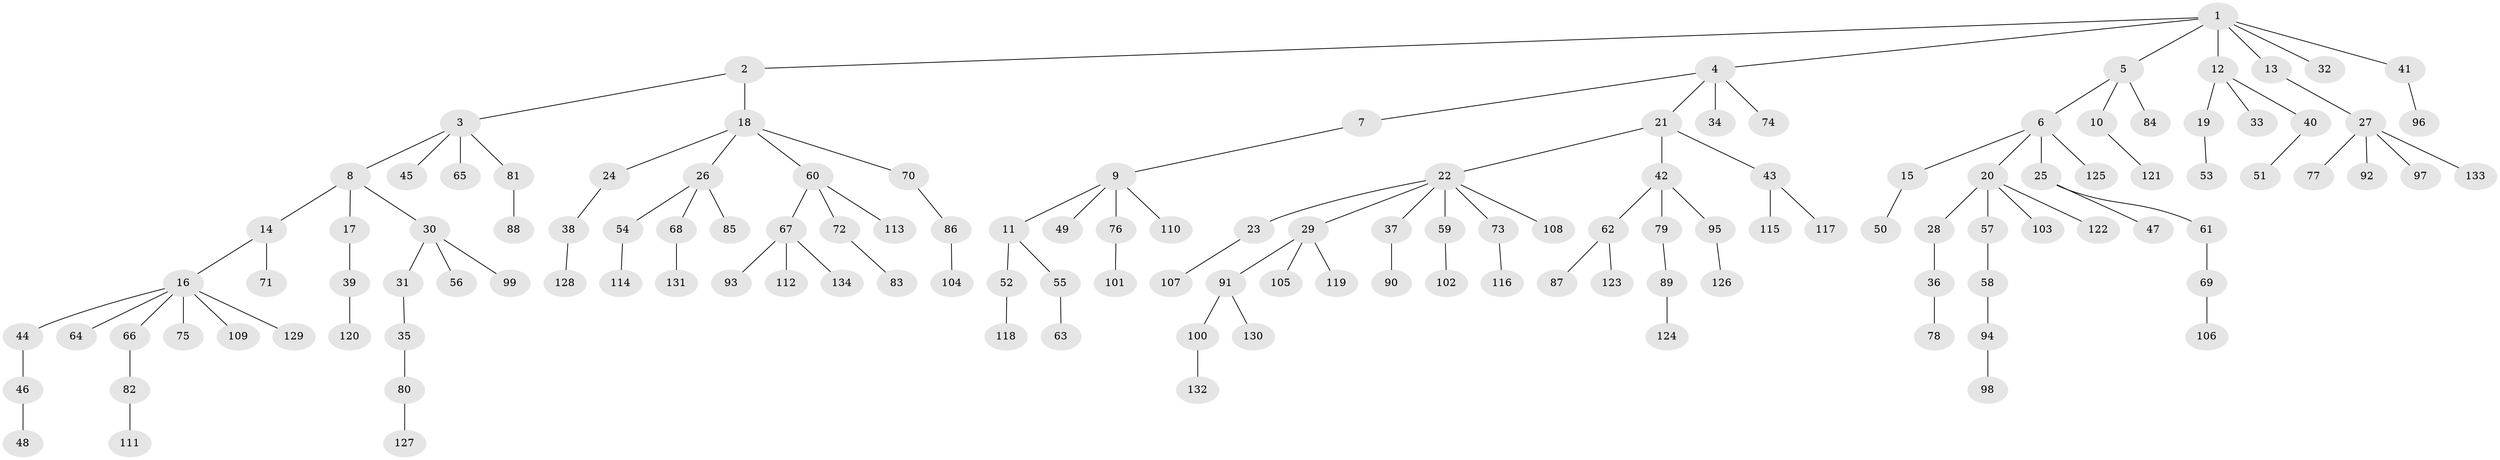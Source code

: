 // coarse degree distribution, {6: 0.037037037037037035, 3: 0.1111111111111111, 4: 0.1111111111111111, 2: 0.18518518518518517, 1: 0.5432098765432098, 5: 0.012345679012345678}
// Generated by graph-tools (version 1.1) at 2025/51/03/04/25 22:51:32]
// undirected, 134 vertices, 133 edges
graph export_dot {
  node [color=gray90,style=filled];
  1;
  2;
  3;
  4;
  5;
  6;
  7;
  8;
  9;
  10;
  11;
  12;
  13;
  14;
  15;
  16;
  17;
  18;
  19;
  20;
  21;
  22;
  23;
  24;
  25;
  26;
  27;
  28;
  29;
  30;
  31;
  32;
  33;
  34;
  35;
  36;
  37;
  38;
  39;
  40;
  41;
  42;
  43;
  44;
  45;
  46;
  47;
  48;
  49;
  50;
  51;
  52;
  53;
  54;
  55;
  56;
  57;
  58;
  59;
  60;
  61;
  62;
  63;
  64;
  65;
  66;
  67;
  68;
  69;
  70;
  71;
  72;
  73;
  74;
  75;
  76;
  77;
  78;
  79;
  80;
  81;
  82;
  83;
  84;
  85;
  86;
  87;
  88;
  89;
  90;
  91;
  92;
  93;
  94;
  95;
  96;
  97;
  98;
  99;
  100;
  101;
  102;
  103;
  104;
  105;
  106;
  107;
  108;
  109;
  110;
  111;
  112;
  113;
  114;
  115;
  116;
  117;
  118;
  119;
  120;
  121;
  122;
  123;
  124;
  125;
  126;
  127;
  128;
  129;
  130;
  131;
  132;
  133;
  134;
  1 -- 2;
  1 -- 4;
  1 -- 5;
  1 -- 12;
  1 -- 13;
  1 -- 32;
  1 -- 41;
  2 -- 3;
  2 -- 18;
  3 -- 8;
  3 -- 45;
  3 -- 65;
  3 -- 81;
  4 -- 7;
  4 -- 21;
  4 -- 34;
  4 -- 74;
  5 -- 6;
  5 -- 10;
  5 -- 84;
  6 -- 15;
  6 -- 20;
  6 -- 25;
  6 -- 125;
  7 -- 9;
  8 -- 14;
  8 -- 17;
  8 -- 30;
  9 -- 11;
  9 -- 49;
  9 -- 76;
  9 -- 110;
  10 -- 121;
  11 -- 52;
  11 -- 55;
  12 -- 19;
  12 -- 33;
  12 -- 40;
  13 -- 27;
  14 -- 16;
  14 -- 71;
  15 -- 50;
  16 -- 44;
  16 -- 64;
  16 -- 66;
  16 -- 75;
  16 -- 109;
  16 -- 129;
  17 -- 39;
  18 -- 24;
  18 -- 26;
  18 -- 60;
  18 -- 70;
  19 -- 53;
  20 -- 28;
  20 -- 57;
  20 -- 103;
  20 -- 122;
  21 -- 22;
  21 -- 42;
  21 -- 43;
  22 -- 23;
  22 -- 29;
  22 -- 37;
  22 -- 59;
  22 -- 73;
  22 -- 108;
  23 -- 107;
  24 -- 38;
  25 -- 47;
  25 -- 61;
  26 -- 54;
  26 -- 68;
  26 -- 85;
  27 -- 77;
  27 -- 92;
  27 -- 97;
  27 -- 133;
  28 -- 36;
  29 -- 91;
  29 -- 105;
  29 -- 119;
  30 -- 31;
  30 -- 56;
  30 -- 99;
  31 -- 35;
  35 -- 80;
  36 -- 78;
  37 -- 90;
  38 -- 128;
  39 -- 120;
  40 -- 51;
  41 -- 96;
  42 -- 62;
  42 -- 79;
  42 -- 95;
  43 -- 115;
  43 -- 117;
  44 -- 46;
  46 -- 48;
  52 -- 118;
  54 -- 114;
  55 -- 63;
  57 -- 58;
  58 -- 94;
  59 -- 102;
  60 -- 67;
  60 -- 72;
  60 -- 113;
  61 -- 69;
  62 -- 87;
  62 -- 123;
  66 -- 82;
  67 -- 93;
  67 -- 112;
  67 -- 134;
  68 -- 131;
  69 -- 106;
  70 -- 86;
  72 -- 83;
  73 -- 116;
  76 -- 101;
  79 -- 89;
  80 -- 127;
  81 -- 88;
  82 -- 111;
  86 -- 104;
  89 -- 124;
  91 -- 100;
  91 -- 130;
  94 -- 98;
  95 -- 126;
  100 -- 132;
}
